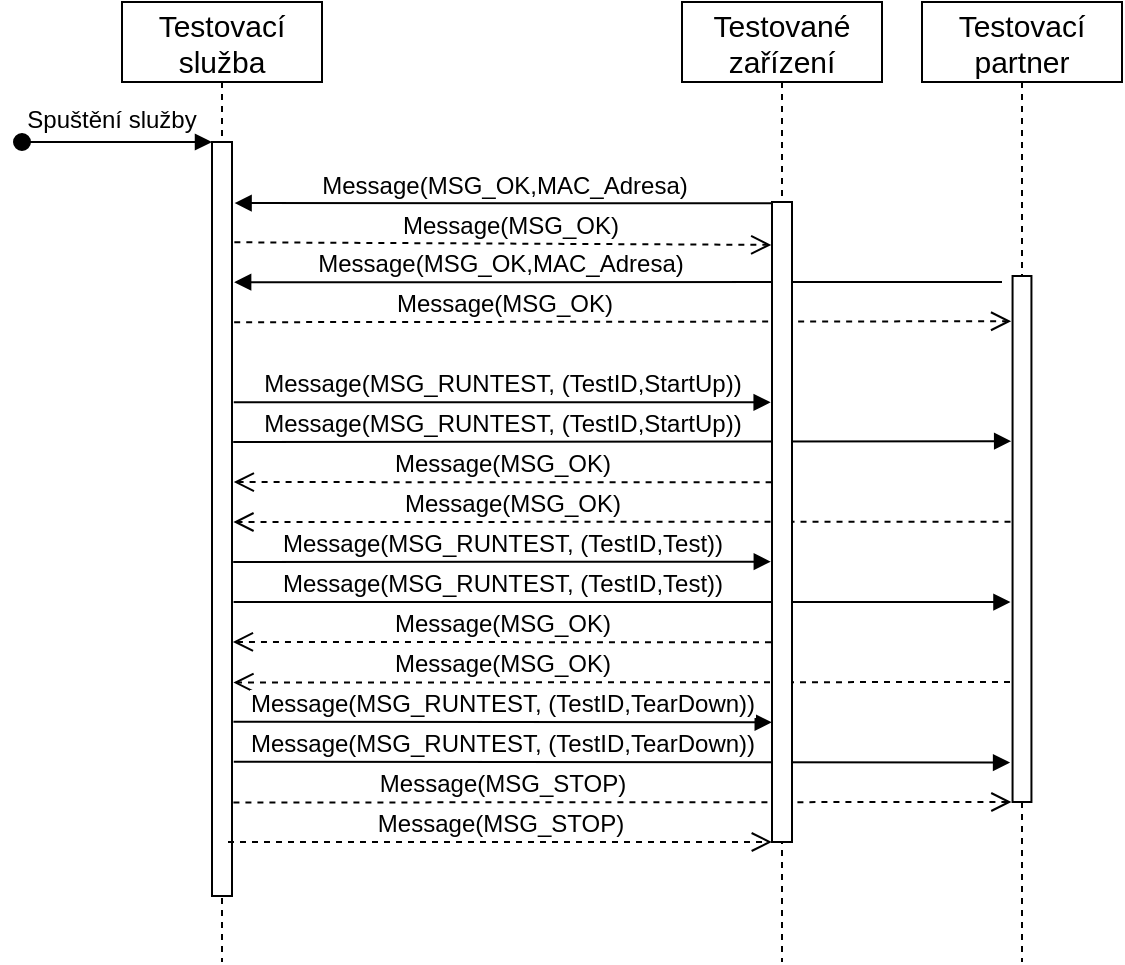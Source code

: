 <mxfile version="14.5.1" type="device"><diagram id="kgpKYQtTHZ0yAKxKKP6v" name="Page-1"><mxGraphModel dx="510" dy="377" grid="1" gridSize="10" guides="1" tooltips="1" connect="0" arrows="1" fold="1" page="1" pageScale="1" pageWidth="827" pageHeight="1169" math="0" shadow="0"><root><mxCell id="0"/><mxCell id="1" parent="0"/><mxCell id="mGjd2MoU56tRiX6uanUA-13" value="Message(MSG_RUNTEST, (TestID,Test))" style="html=1;verticalAlign=bottom;endArrow=block;exitX=1.079;exitY=0.61;exitDx=0;exitDy=0;exitPerimeter=0;entryX=-0.111;entryY=0.62;entryDx=0;entryDy=0;entryPerimeter=0;fontSize=12;" parent="1" source="3nuBFxr9cyL0pnOWT2aG-2" target="2Pg6CUJonsX4mb9nC8lQ-2" edge="1"><mxGeometry x="-0.308" width="80" relative="1" as="geometry"><mxPoint x="180" y="380" as="sourcePoint"/><mxPoint x="560" y="380" as="targetPoint"/><mxPoint as="offset"/></mxGeometry></mxCell><mxCell id="mGjd2MoU56tRiX6uanUA-6" value="Message(MSG_OK,MAC_Adresa)" style="html=1;verticalAlign=bottom;endArrow=block;entryX=1.107;entryY=0.186;entryDx=0;entryDy=0;entryPerimeter=0;fontSize=12;" parent="1" target="3nuBFxr9cyL0pnOWT2aG-2" edge="1"><mxGeometry x="0.31" width="80" relative="1" as="geometry"><mxPoint x="560" y="220" as="sourcePoint"/><mxPoint x="176" y="220" as="targetPoint"/><mxPoint as="offset"/></mxGeometry></mxCell><mxCell id="mGjd2MoU56tRiX6uanUA-7" value="Message(MSG_OK)" style="html=1;verticalAlign=bottom;endArrow=open;dashed=1;endSize=8;exitX=1.107;exitY=0.239;exitDx=0;exitDy=0;exitPerimeter=0;entryX=-0.074;entryY=0.086;entryDx=0;entryDy=0;entryPerimeter=0;fontSize=12;" parent="1" source="3nuBFxr9cyL0pnOWT2aG-2" target="2Pg6CUJonsX4mb9nC8lQ-2" edge="1"><mxGeometry x="-0.304" relative="1" as="geometry"><mxPoint x="180" y="240" as="sourcePoint"/><mxPoint x="560" y="241" as="targetPoint"/><mxPoint as="offset"/></mxGeometry></mxCell><mxCell id="mGjd2MoU56tRiX6uanUA-21" value="Message(MSG_STOP)" style="html=1;verticalAlign=bottom;endArrow=open;dashed=1;endSize=8;exitX=1.071;exitY=0.876;exitDx=0;exitDy=0;exitPerimeter=0;entryX=-0.059;entryY=1;entryDx=0;entryDy=0;entryPerimeter=0;fontSize=12;" parent="1" source="3nuBFxr9cyL0pnOWT2aG-2" target="2Pg6CUJonsX4mb9nC8lQ-2" edge="1"><mxGeometry x="-0.309" relative="1" as="geometry"><mxPoint x="190" y="480" as="sourcePoint"/><mxPoint x="550" y="480" as="targetPoint"/><mxPoint as="offset"/></mxGeometry></mxCell><mxCell id="mGjd2MoU56tRiX6uanUA-18" value="Message(MSG_RUNTEST, (TestID,TearDown))" style="html=1;verticalAlign=bottom;endArrow=block;exitX=1.088;exitY=0.822;exitDx=0;exitDy=0;exitPerimeter=0;entryX=-0.131;entryY=0.925;entryDx=0;entryDy=0;entryPerimeter=0;fontSize=12;" parent="1" source="3nuBFxr9cyL0pnOWT2aG-2" target="2Pg6CUJonsX4mb9nC8lQ-2" edge="1"><mxGeometry x="-0.308" width="80" relative="1" as="geometry"><mxPoint x="190" y="460" as="sourcePoint"/><mxPoint x="560" y="460" as="targetPoint"/><mxPoint as="offset"/></mxGeometry></mxCell><mxCell id="mGjd2MoU56tRiX6uanUA-14" value="Message(MSG_OK)" style="html=1;verticalAlign=bottom;endArrow=open;dashed=1;endSize=8;entryX=1.07;entryY=0.717;entryDx=0;entryDy=0;entryPerimeter=0;fontSize=12;" parent="1" target="3nuBFxr9cyL0pnOWT2aG-2" edge="1"><mxGeometry x="0.309" relative="1" as="geometry"><mxPoint x="564" y="420" as="sourcePoint"/><mxPoint x="190" y="420" as="targetPoint"/><mxPoint as="offset"/></mxGeometry></mxCell><mxCell id="mGjd2MoU56tRiX6uanUA-11" value="Message(MSG_OK)" style="html=1;verticalAlign=bottom;endArrow=open;dashed=1;endSize=8;entryX=1.07;entryY=0.504;entryDx=0;entryDy=0;entryPerimeter=0;exitX=-0.108;exitY=0.467;exitDx=0;exitDy=0;exitPerimeter=0;fontSize=12;" parent="1" source="2Pg6CUJonsX4mb9nC8lQ-2" target="3nuBFxr9cyL0pnOWT2aG-2" edge="1"><mxGeometry x="0.282" relative="1" as="geometry"><mxPoint x="550" y="340" as="sourcePoint"/><mxPoint x="190" y="340" as="targetPoint"/><mxPoint as="offset"/></mxGeometry></mxCell><mxCell id="mGjd2MoU56tRiX6uanUA-9" value="Message(MSG_RUNTEST, (TestID,StartUp))" style="html=1;verticalAlign=bottom;endArrow=block;exitX=1.06;exitY=0.398;exitDx=0;exitDy=0;exitPerimeter=0;entryX=-0.074;entryY=0.314;entryDx=0;entryDy=0;entryPerimeter=0;fontSize=12;" parent="1" source="3nuBFxr9cyL0pnOWT2aG-2" target="2Pg6CUJonsX4mb9nC8lQ-2" edge="1"><mxGeometry x="-0.308" width="80" relative="1" as="geometry"><mxPoint x="180" y="300" as="sourcePoint"/><mxPoint x="560" y="300" as="targetPoint"/><mxPoint as="offset"/></mxGeometry></mxCell><mxCell id="mGjd2MoU56tRiX6uanUA-5" value="Message(MSG_OK)" style="html=1;verticalAlign=bottom;endArrow=open;dashed=1;endSize=8;entryX=-0.036;entryY=0.067;entryDx=0;entryDy=0;entryPerimeter=0;exitX=1.118;exitY=0.133;exitDx=0;exitDy=0;exitPerimeter=0;fontSize=12;" parent="1" source="3nuBFxr9cyL0pnOWT2aG-2" target="3nuBFxr9cyL0pnOWT2aG-6" edge="1"><mxGeometry x="0.023" relative="1" as="geometry"><mxPoint x="190" y="200" as="sourcePoint"/><mxPoint x="440" y="200" as="targetPoint"/><mxPoint as="offset"/></mxGeometry></mxCell><mxCell id="mGjd2MoU56tRiX6uanUA-4" value="Message(MSG_OK,MAC_Adresa)" style="html=1;verticalAlign=bottom;endArrow=block;exitX=0.5;exitY=0.002;exitDx=0;exitDy=0;exitPerimeter=0;entryX=1.13;entryY=0.081;entryDx=0;entryDy=0;entryPerimeter=0;fontSize=12;" parent="1" source="3nuBFxr9cyL0pnOWT2aG-6" target="3nuBFxr9cyL0pnOWT2aG-2" edge="1"><mxGeometry x="0.02" width="80" relative="1" as="geometry"><mxPoint x="430" y="181" as="sourcePoint"/><mxPoint x="180" y="181" as="targetPoint"/><mxPoint as="offset"/></mxGeometry></mxCell><mxCell id="3nuBFxr9cyL0pnOWT2aG-1" value="Testovací &#10;služba" style="shape=umlLifeline;perimeter=lifelinePerimeter;container=1;collapsible=0;recursiveResize=0;rounded=0;shadow=0;strokeWidth=1;fontSize=15;" parent="1" vertex="1"><mxGeometry x="120" y="80" width="100" height="480" as="geometry"/></mxCell><mxCell id="3nuBFxr9cyL0pnOWT2aG-2" value="" style="points=[];perimeter=orthogonalPerimeter;rounded=0;shadow=0;strokeWidth=1;" parent="3nuBFxr9cyL0pnOWT2aG-1" vertex="1"><mxGeometry x="45" y="70" width="10" height="377" as="geometry"/></mxCell><mxCell id="3nuBFxr9cyL0pnOWT2aG-3" value="Spuštění služby" style="verticalAlign=bottom;startArrow=oval;endArrow=block;startSize=8;shadow=0;strokeWidth=1;fontSize=12;" parent="3nuBFxr9cyL0pnOWT2aG-1" target="3nuBFxr9cyL0pnOWT2aG-2" edge="1"><mxGeometry x="-0.053" y="2" relative="1" as="geometry"><mxPoint x="-50" y="70" as="sourcePoint"/><mxPoint as="offset"/></mxGeometry></mxCell><mxCell id="3nuBFxr9cyL0pnOWT2aG-5" value="Testované &#10;zařízení" style="shape=umlLifeline;perimeter=lifelinePerimeter;container=1;collapsible=0;recursiveResize=0;rounded=0;shadow=0;strokeWidth=1;fontSize=15;" parent="1" vertex="1"><mxGeometry x="400" y="80" width="100" height="480" as="geometry"/></mxCell><mxCell id="3nuBFxr9cyL0pnOWT2aG-6" value="" style="points=[];perimeter=orthogonalPerimeter;rounded=0;shadow=0;strokeWidth=1;" parent="3nuBFxr9cyL0pnOWT2aG-5" vertex="1"><mxGeometry x="45" y="100" width="10" height="320" as="geometry"/></mxCell><mxCell id="2Pg6CUJonsX4mb9nC8lQ-1" value="Testovací&#10;partner" style="shape=umlLifeline;perimeter=lifelinePerimeter;container=1;collapsible=0;recursiveResize=0;rounded=0;shadow=0;strokeWidth=1;fontSize=15;" parent="1" vertex="1"><mxGeometry x="520" y="80" width="100" height="480" as="geometry"/></mxCell><mxCell id="2Pg6CUJonsX4mb9nC8lQ-2" value="" style="points=[];perimeter=orthogonalPerimeter;rounded=0;shadow=0;strokeWidth=1;" parent="2Pg6CUJonsX4mb9nC8lQ-1" vertex="1"><mxGeometry x="45.28" y="137" width="9.44" height="263" as="geometry"/></mxCell><mxCell id="mGjd2MoU56tRiX6uanUA-8" value="Message(MSG_RUNTEST, (TestID,StartUp))" style="html=1;verticalAlign=bottom;endArrow=block;exitX=1.088;exitY=0.345;exitDx=0;exitDy=0;exitPerimeter=0;entryX=-0.067;entryY=0.313;entryDx=0;entryDy=0;entryPerimeter=0;fontSize=12;" parent="1" source="3nuBFxr9cyL0pnOWT2aG-2" target="3nuBFxr9cyL0pnOWT2aG-6" edge="1"><mxGeometry width="80" relative="1" as="geometry"><mxPoint x="190" y="280" as="sourcePoint"/><mxPoint x="440" y="280" as="targetPoint"/></mxGeometry></mxCell><mxCell id="mGjd2MoU56tRiX6uanUA-10" value="Message(MSG_OK)" style="html=1;verticalAlign=bottom;endArrow=open;dashed=1;endSize=8;entryX=1.088;entryY=0.451;entryDx=0;entryDy=0;entryPerimeter=0;exitX=-0.02;exitY=0.438;exitDx=0;exitDy=0;exitPerimeter=0;fontSize=12;" parent="1" source="3nuBFxr9cyL0pnOWT2aG-6" target="3nuBFxr9cyL0pnOWT2aG-2" edge="1"><mxGeometry relative="1" as="geometry"><mxPoint x="440" y="320" as="sourcePoint"/><mxPoint x="190" y="320" as="targetPoint"/></mxGeometry></mxCell><mxCell id="mGjd2MoU56tRiX6uanUA-12" value="Message(MSG_RUNTEST, (TestID,Test))" style="html=1;verticalAlign=bottom;endArrow=block;exitX=1.06;exitY=0.557;exitDx=0;exitDy=0;exitPerimeter=0;entryX=-0.059;entryY=0.562;entryDx=0;entryDy=0;entryPerimeter=0;fontSize=12;" parent="1" source="3nuBFxr9cyL0pnOWT2aG-2" target="3nuBFxr9cyL0pnOWT2aG-6" edge="1"><mxGeometry width="80" relative="1" as="geometry"><mxPoint x="180" y="360" as="sourcePoint"/><mxPoint x="440" y="360" as="targetPoint"/></mxGeometry></mxCell><mxCell id="mGjd2MoU56tRiX6uanUA-15" value="Message(MSG_OK)" style="html=1;verticalAlign=bottom;endArrow=open;dashed=1;endSize=8;entryX=1.042;entryY=0.663;entryDx=0;entryDy=0;entryPerimeter=0;exitX=-0.051;exitY=0.688;exitDx=0;exitDy=0;exitPerimeter=0;fontSize=12;" parent="1" source="3nuBFxr9cyL0pnOWT2aG-6" target="3nuBFxr9cyL0pnOWT2aG-2" edge="1"><mxGeometry x="-0.001" relative="1" as="geometry"><mxPoint x="440" y="400" as="sourcePoint"/><mxPoint x="190" y="400" as="targetPoint"/><mxPoint as="offset"/></mxGeometry></mxCell><mxCell id="mGjd2MoU56tRiX6uanUA-17" value="Message(MSG_RUNTEST, (TestID,TearDown))" style="html=1;verticalAlign=bottom;endArrow=block;exitX=1.07;exitY=0.769;exitDx=0;exitDy=0;exitPerimeter=0;entryX=-0.012;entryY=0.813;entryDx=0;entryDy=0;entryPerimeter=0;fontSize=12;" parent="1" source="3nuBFxr9cyL0pnOWT2aG-2" target="3nuBFxr9cyL0pnOWT2aG-6" edge="1"><mxGeometry width="80" relative="1" as="geometry"><mxPoint x="190" y="440" as="sourcePoint"/><mxPoint x="440" y="440" as="targetPoint"/></mxGeometry></mxCell><mxCell id="mGjd2MoU56tRiX6uanUA-20" value="Message(MSG_STOP)" style="html=1;verticalAlign=bottom;endArrow=open;dashed=1;endSize=8;entryX=-0.008;entryY=1;entryDx=0;entryDy=0;entryPerimeter=0;fontSize=12;" parent="1" target="3nuBFxr9cyL0pnOWT2aG-6" edge="1"><mxGeometry x="-0.0" relative="1" as="geometry"><mxPoint x="173" y="500" as="sourcePoint"/><mxPoint x="413" y="500" as="targetPoint"/><mxPoint as="offset"/></mxGeometry></mxCell></root></mxGraphModel></diagram></mxfile>